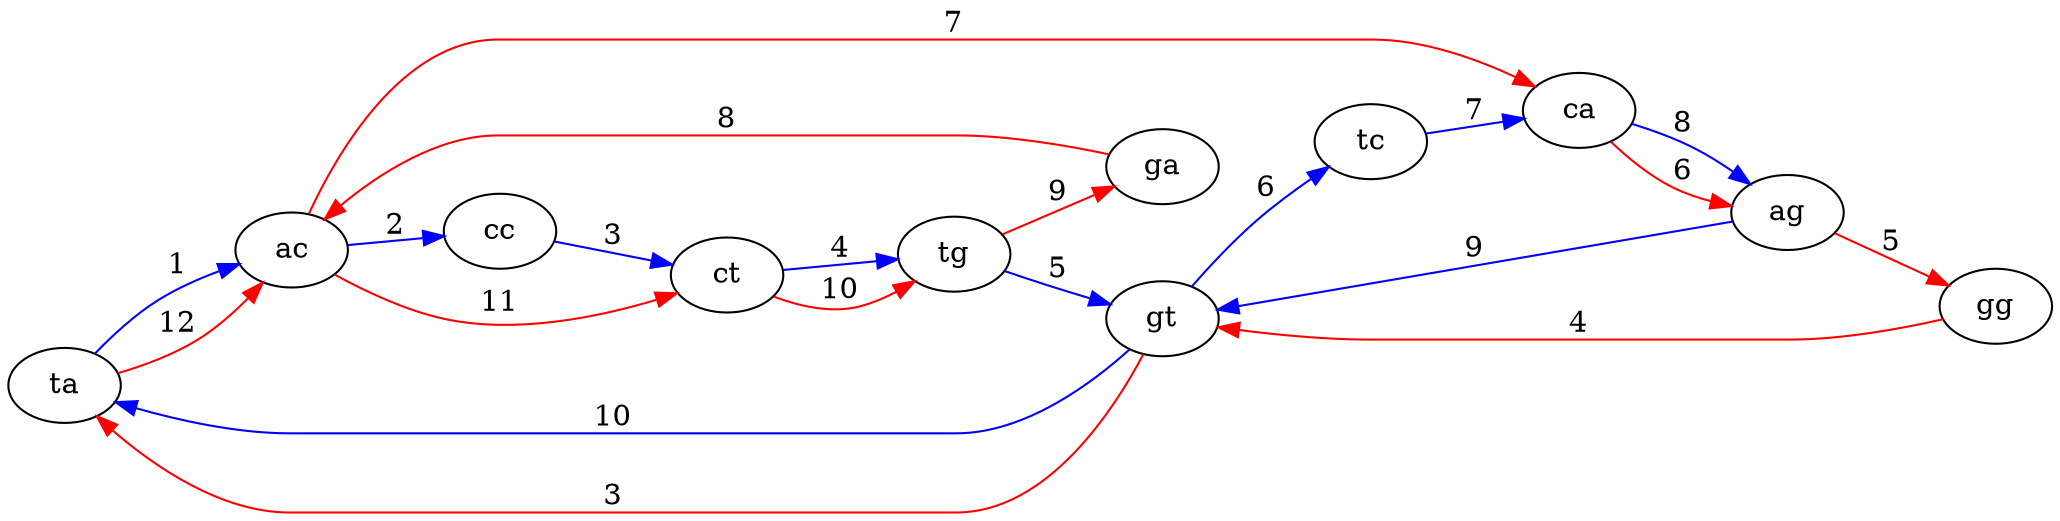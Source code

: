 digraph G
{
rankdir=LR
ta -> ac [color="blue", label="1"];
ac -> cc [color="blue", label="2"];
cc -> ct [color="blue", label="3"];
ct -> tg [color="blue", label="4"];
tg -> gt [color="blue", label="5"];
gt -> tc [color="blue", label="6"];
tc -> ca [color="blue", label="7"];
ca -> ag [color="blue", label="8"];
ag -> gt [color="blue", label="9"];
gt -> ta [color="blue", label="10"];
ta -> ac [color="red", label="12"];
ac -> ct [color="red", label="11"];
ct -> tg [color="red", label="10"];
tg -> ga [color="red", label="9"];
ga -> ac [color="red", label="8"];
ac -> ca [color="red", label="7"];
ca -> ag [color="red", label="6"];
ag -> gg [color="red", label="5"];
gg -> gt [color="red", label="4"];
gt -> ta [color="red", label="3"];
}